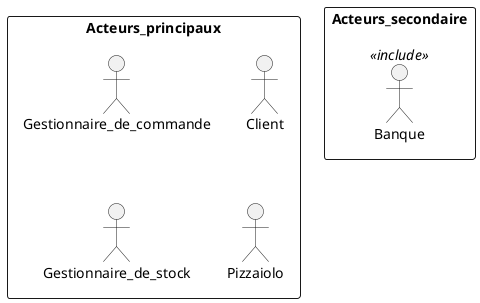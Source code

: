 @startuml 01_actors

rectangle Acteurs_principaux{
    actor Gestionnaire_de_commande as GESTCMD
    actor Client as CUSTOMER
    actor Gestionnaire_de_stock as GESTSTOCK
    actor Pizzaiolo as PZLO
}
rectangle Acteurs_secondaire{
    actor Banque <<include>> as BANK
}

@enduml
